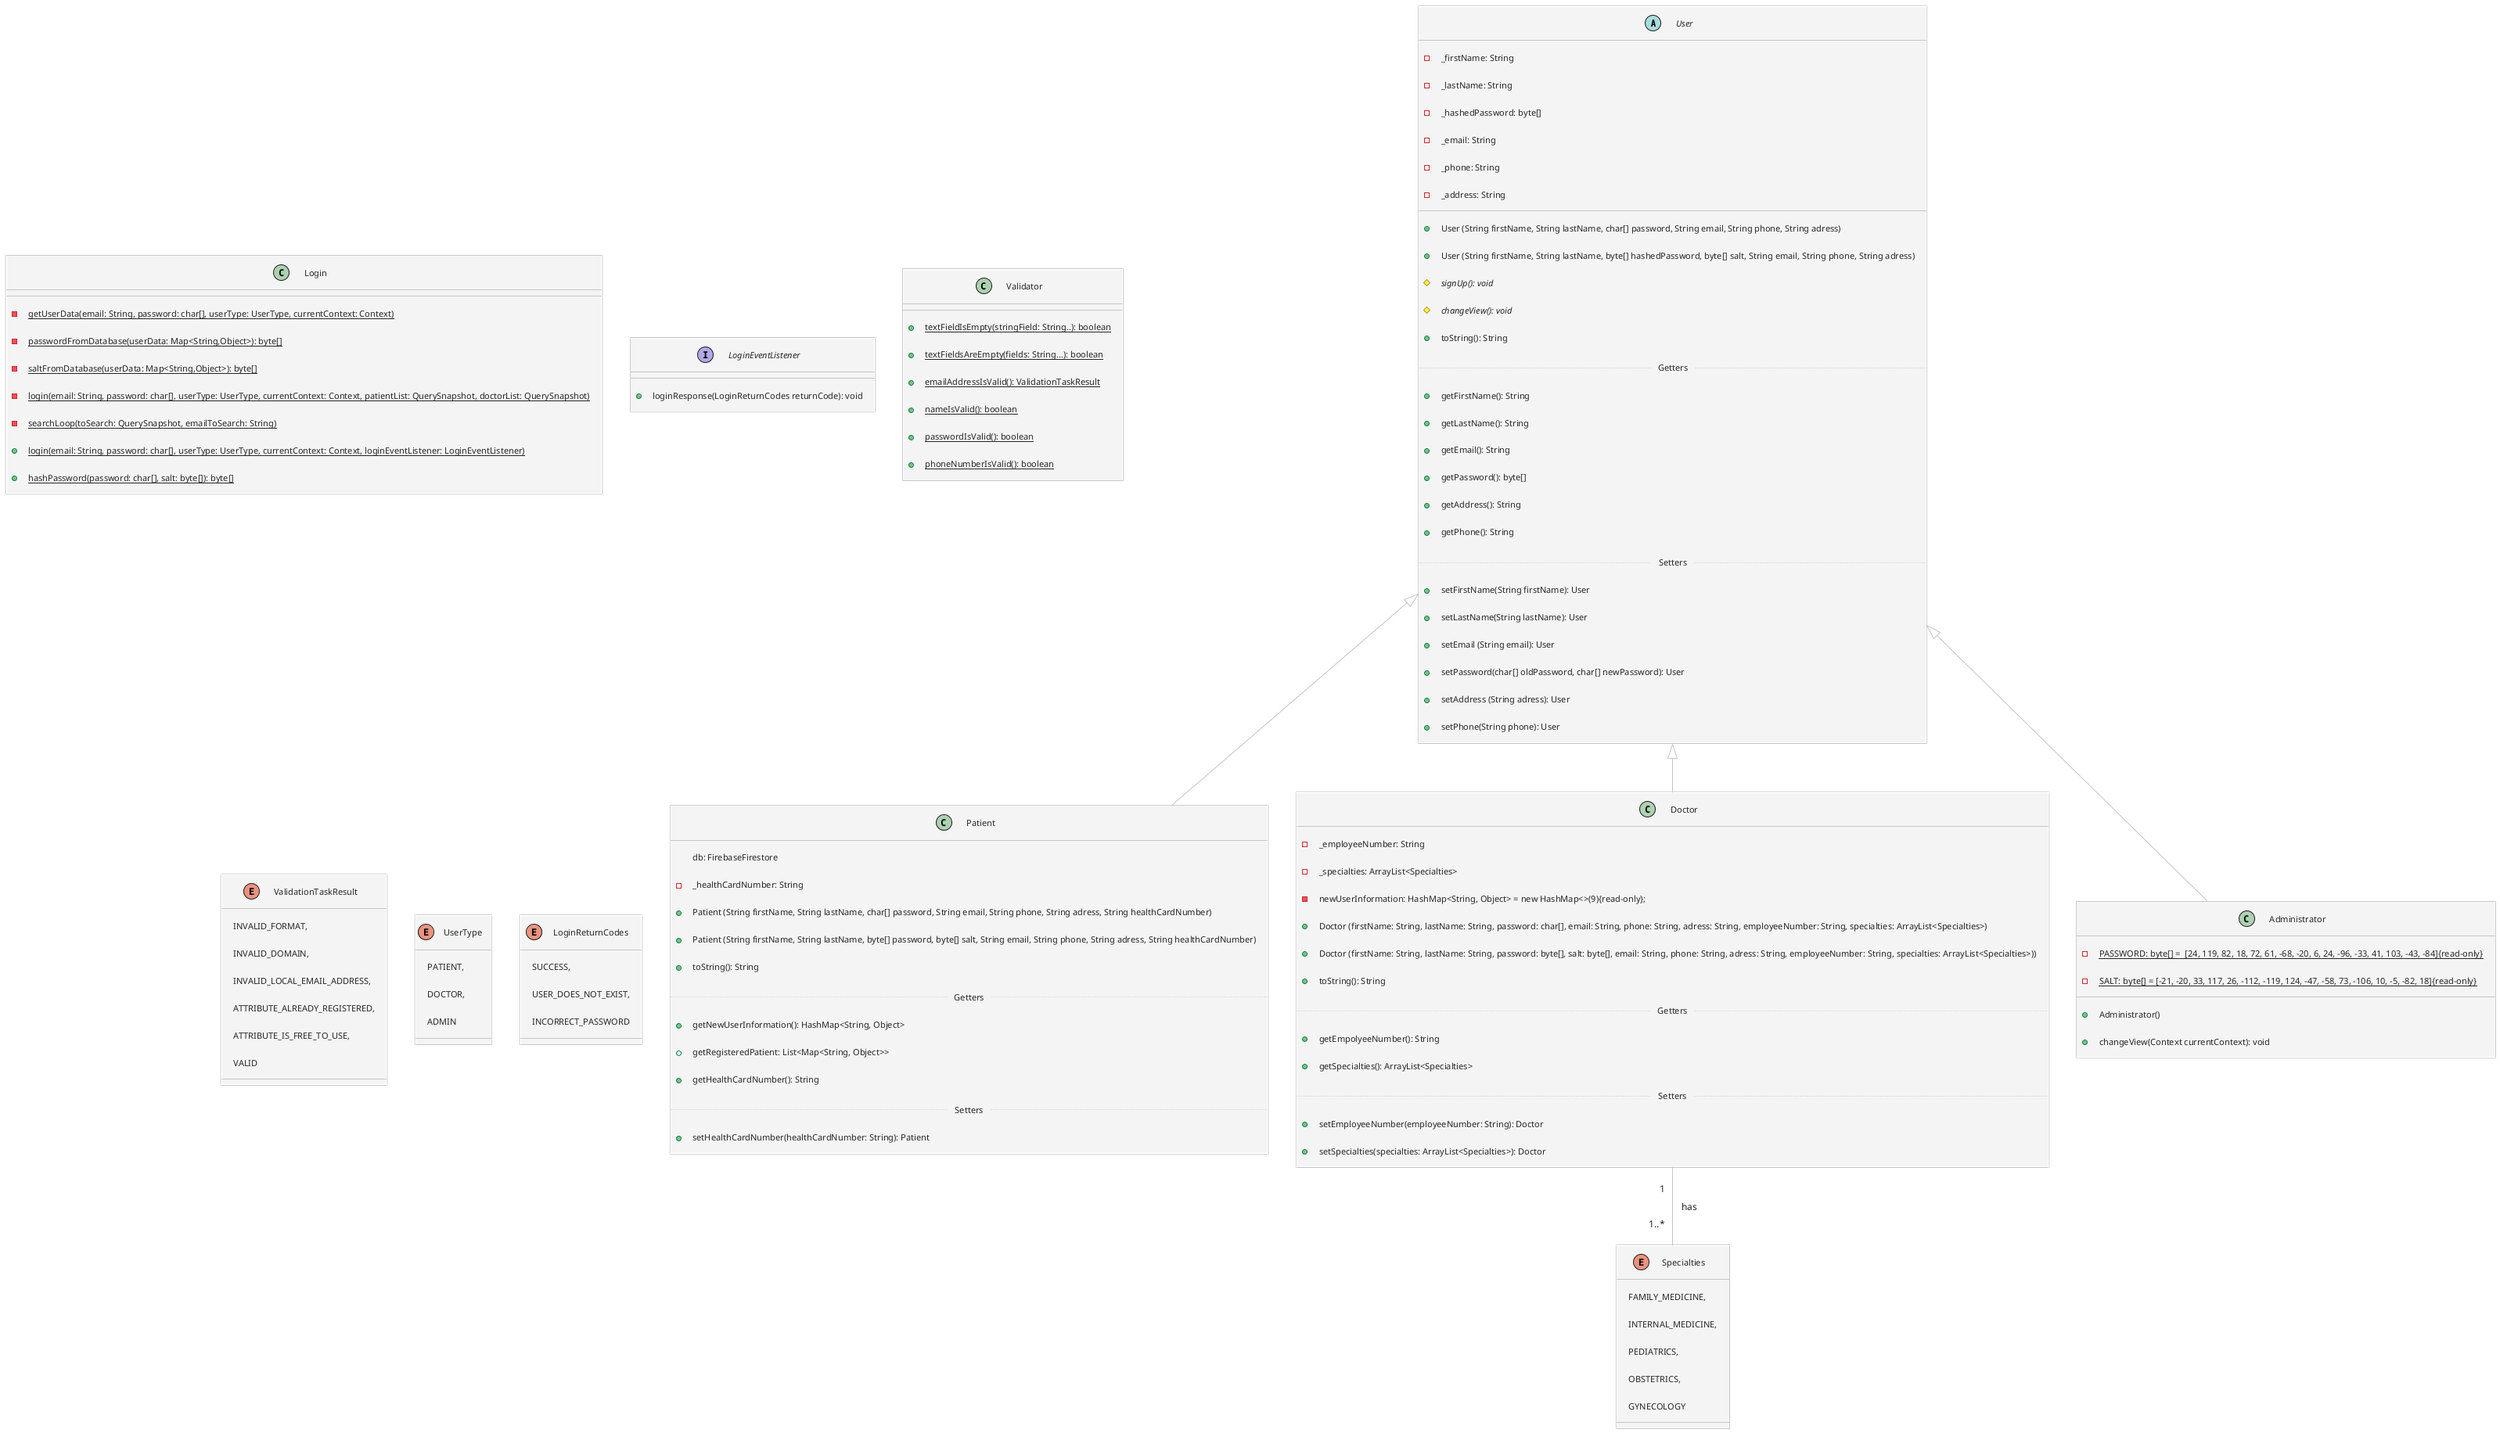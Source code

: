 @startuml
!theme carbon-gray
abstract class User {
	-_firstName: String
	-_lastName: String
	-_hashedPassword: byte[]
	-_email: String
	-_phone: String
	-_address: String
	__
	+User (String firstName, String lastName, char[] password, String email, String phone, String adress)
	+User (String firstName, String lastName, byte[] hashedPassword, byte[] salt, String email, String phone, String adress)
	#{abstract} signUp(): void
	#{abstract} changeView(): void
	+toString(): String
	..Getters..
	+getFirstName(): String
	+getLastName(): String
	+getEmail(): String
	+getPassword(): byte[]
	+getAddress(): String
	+getPhone(): String
	..Setters..
	+setFirstName(String firstName): User
	+setLastName(String lastName): User
	+setEmail (String email): User
	+setPassword(char[] oldPassword, char[] newPassword): User
	+setAddress (String adress): User
	+setPhone(String phone): User
}


class Patient extends User {
	db: FirebaseFirestore
	-_healthCardNumber: String
	+Patient (String firstName, String lastName, char[] password, String email, String phone, String adress, String healthCardNumber)
	+Patient (String firstName, String lastName, byte[] password, byte[] salt, String email, String phone, String adress, String healthCardNumber)
	+toString(): String
	..Getters..
	+getNewUserInformation(): HashMap<String, Object>
	+getRegisteredPatient: List<Map<String, Object>>
	+getHealthCardNumber(): String
	..Setters..
	+setHealthCardNumber(healthCardNumber: String): Patient
}
class Doctor extends User {
	-_employeeNumber: String
	-_specialties: ArrayList<Specialties>
	-newUserInformation: HashMap<String, Object> = new HashMap<>(9){read-only};
	+Doctor (firstName: String, lastName: String, password: char[], email: String, phone: String, adress: String, employeeNumber: String, specialties: ArrayList<Specialties>)
	+ Doctor (firstName: String, lastName: String, password: byte[], salt: byte[], email: String, phone: String, adress: String, employeeNumber: String, specialties: ArrayList<Specialties>))
	+toString(): String
	..Getters..
	+getEmpolyeeNumber(): String
	+getSpecialties(): ArrayList<Specialties>
	..Setters..
	+setEmployeeNumber(employeeNumber: String): Doctor
	+setSpecialties(specialties: ArrayList<Specialties>): Doctor
}

class Administrator extends User {
	-{static} PASSWORD: byte[] =  [24, 119, 82, 18, 72, 61, -68, -20, 6, 24, -96, -33, 41, 103, -43, -84]{read-only}
	-{static} SALT: byte[] = [-21, -20, 33, 117, 26, -112, -119, 124, -47, -58, 73, -106, 10, -5, -82, 18]{read-only}
	+Administrator()
	+changeView(Context currentContext): void
}
class Login {
	-{static}getUserData(email: String, password: char[], userType: UserType, currentContext: Context)
	-{static}passwordFromDatabase(userData: Map<String,Object>): byte[]
	-{static}saltFromDatabase(userData: Map<String,Object>): byte[]
	-{static}login(email: String, password: char[], userType: UserType, currentContext: Context, patientList: QuerySnapshot, doctorList: QuerySnapshot)
	-{static}searchLoop(toSearch: QuerySnapshot, emailToSearch: String)
	+{static}login(email: String, password: char[], userType: UserType, currentContext: Context, loginEventListener: LoginEventListener)
	+{static}hashPassword(password: char[], salt: byte[]): byte[]
}
interface LoginEventListener {
	+loginResponse(LoginReturnCodes returnCode): void
}
class Validator {
	+{static}textFieldIsEmpty(stringField: String..): boolean
	+{static}textFieldsAreEmpty(fields: String...): boolean
	+{static}emailAddressIsValid(): ValidationTaskResult
	+{static}nameIsValid(): boolean
	+{static}passwordIsValid(): boolean
	+{static}phoneNumberIsValid(): boolean
}
enum ValidationTaskResult {
        INVALID_FORMAT,
        INVALID_DOMAIN,
        INVALID_LOCAL_EMAIL_ADDRESS,
        ATTRIBUTE_ALREADY_REGISTERED,
        ATTRIBUTE_IS_FREE_TO_USE,
        VALID
}
enum Specialties {
	FAMILY_MEDICINE,
	INTERNAL_MEDICINE,
	PEDIATRICS,
	OBSTETRICS,
	GYNECOLOGY
}
enum UserType {
	PATIENT,
	DOCTOR,
	ADMIN
}

enum LoginReturnCodes {
    SUCCESS,
    USER_DOES_NOT_EXIST,
    INCORRECT_PASSWORD
}

Doctor "1" -- "1..*" Specialties : has
@enduml